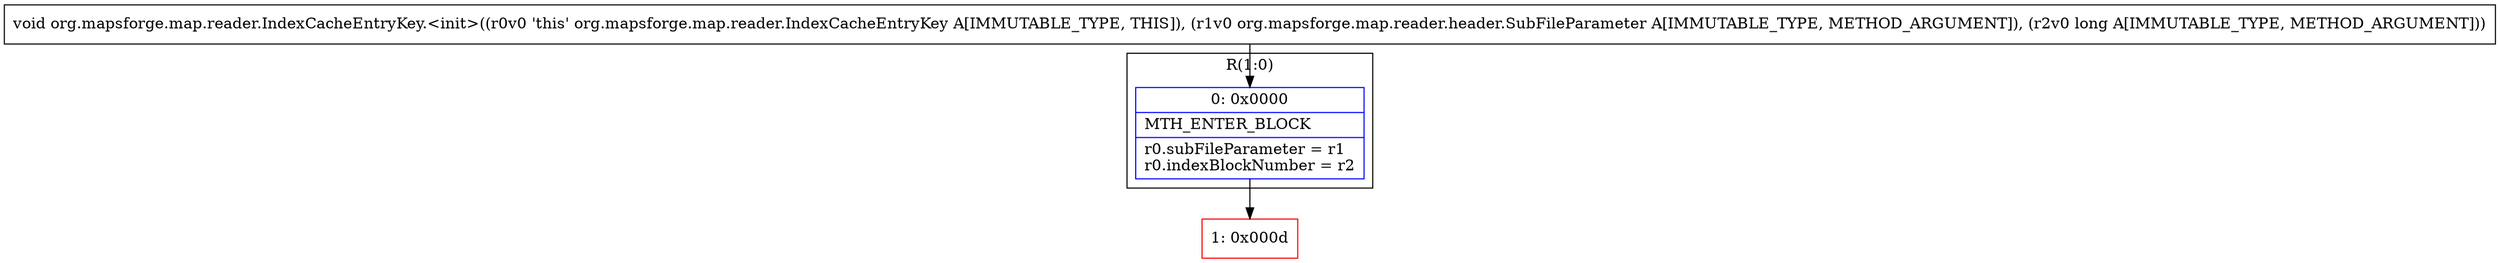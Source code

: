 digraph "CFG fororg.mapsforge.map.reader.IndexCacheEntryKey.\<init\>(Lorg\/mapsforge\/map\/reader\/header\/SubFileParameter;J)V" {
subgraph cluster_Region_403580265 {
label = "R(1:0)";
node [shape=record,color=blue];
Node_0 [shape=record,label="{0\:\ 0x0000|MTH_ENTER_BLOCK\l|r0.subFileParameter = r1\lr0.indexBlockNumber = r2\l}"];
}
Node_1 [shape=record,color=red,label="{1\:\ 0x000d}"];
MethodNode[shape=record,label="{void org.mapsforge.map.reader.IndexCacheEntryKey.\<init\>((r0v0 'this' org.mapsforge.map.reader.IndexCacheEntryKey A[IMMUTABLE_TYPE, THIS]), (r1v0 org.mapsforge.map.reader.header.SubFileParameter A[IMMUTABLE_TYPE, METHOD_ARGUMENT]), (r2v0 long A[IMMUTABLE_TYPE, METHOD_ARGUMENT])) }"];
MethodNode -> Node_0;
Node_0 -> Node_1;
}

